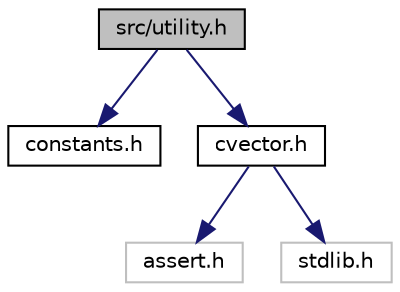 digraph "src/utility.h"
{
 // LATEX_PDF_SIZE
  edge [fontname="Helvetica",fontsize="10",labelfontname="Helvetica",labelfontsize="10"];
  node [fontname="Helvetica",fontsize="10",shape=record];
  Node1 [label="src/utility.h",height=0.2,width=0.4,color="black", fillcolor="grey75", style="filled", fontcolor="black",tooltip="Dichiarazione enum, struts e funzioni di supporto."];
  Node1 -> Node2 [color="midnightblue",fontsize="10",style="solid",fontname="Helvetica"];
  Node2 [label="constants.h",height=0.2,width=0.4,color="black", fillcolor="white", style="filled",URL="$constants_8h.html",tooltip="Dichiarazione delle costanti utilizzate nel gioco."];
  Node1 -> Node3 [color="midnightblue",fontsize="10",style="solid",fontname="Helvetica"];
  Node3 [label="cvector.h",height=0.2,width=0.4,color="black", fillcolor="white", style="filled",URL="$cvector_8h.html",tooltip=" "];
  Node3 -> Node4 [color="midnightblue",fontsize="10",style="solid",fontname="Helvetica"];
  Node4 [label="assert.h",height=0.2,width=0.4,color="grey75", fillcolor="white", style="filled",tooltip=" "];
  Node3 -> Node5 [color="midnightblue",fontsize="10",style="solid",fontname="Helvetica"];
  Node5 [label="stdlib.h",height=0.2,width=0.4,color="grey75", fillcolor="white", style="filled",tooltip=" "];
}
